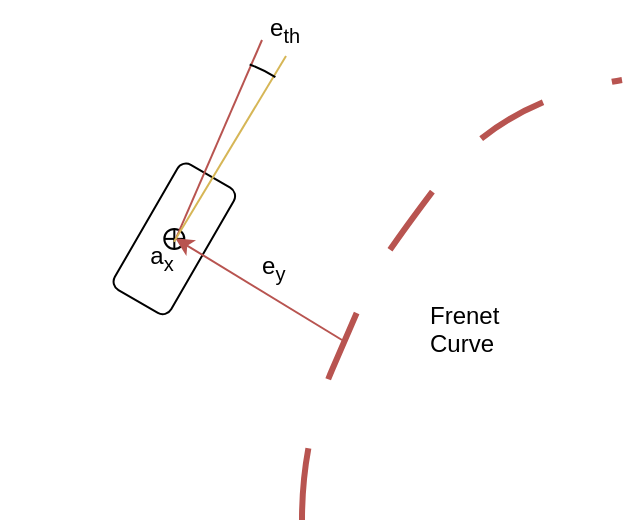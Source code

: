 <mxfile version="21.6.2">
  <diagram name="Page-1" id="OnH2HxPvch0l8OaRGnw7">
    <mxGraphModel dx="777" dy="528" grid="1" gridSize="2" guides="1" tooltips="1" connect="1" arrows="1" fold="1" page="1" pageScale="1" pageWidth="827" pageHeight="1169" math="0" shadow="0">
      <root>
        <mxCell id="0" />
        <mxCell id="1" parent="0" />
        <mxCell id="ZuR12X2DeIc08mKDCGFn-1" value="" style="group" vertex="1" connectable="0" parent="1">
          <mxGeometry x="140" y="239.995" width="68.32" height="78.89" as="geometry" />
        </mxCell>
        <mxCell id="RdYYO0UL_oksXpyvxEGz-2" value="" style="rounded=1;whiteSpace=wrap;html=1;rotation=-60;" parent="ZuR12X2DeIc08mKDCGFn-1" vertex="1">
          <mxGeometry y="23.195" width="72.33" height="32.5" as="geometry" />
        </mxCell>
        <mxCell id="RdYYO0UL_oksXpyvxEGz-11" value="a&lt;sub&gt;x&lt;/sub&gt;" style="text;html=1;strokeColor=none;fillColor=none;align=center;verticalAlign=middle;whiteSpace=wrap;rounded=0;" parent="ZuR12X2DeIc08mKDCGFn-1" vertex="1">
          <mxGeometry y="34.445" width="60" height="30" as="geometry" />
        </mxCell>
        <mxCell id="RdYYO0UL_oksXpyvxEGz-19" value="" style="shape=orEllipse;perimeter=ellipsePerimeter;whiteSpace=wrap;html=1;backgroundOutline=1;" parent="ZuR12X2DeIc08mKDCGFn-1" vertex="1">
          <mxGeometry x="31.16" y="34.445" width="10" height="10" as="geometry" />
        </mxCell>
        <mxCell id="ZuR12X2DeIc08mKDCGFn-6" value="" style="endArrow=none;html=1;curved=1;endFill=0;fillColor=#f8cecc;strokeColor=#b85450;dashed=1;dashPattern=12 12;strokeWidth=3;" edge="1" parent="1">
          <mxGeometry width="50" height="50" relative="1" as="geometry">
            <mxPoint x="240" y="420" as="sourcePoint" />
            <mxPoint x="400" y="200" as="targetPoint" />
            <Array as="points">
              <mxPoint x="240" y="380" />
              <mxPoint x="270" y="310" />
              <mxPoint x="280" y="288.88" />
              <mxPoint x="340" y="210" />
            </Array>
          </mxGeometry>
        </mxCell>
        <mxCell id="ZuR12X2DeIc08mKDCGFn-7" value="Frenet Curve" style="text;whiteSpace=wrap;html=1;" vertex="1" parent="1">
          <mxGeometry x="302" y="304" width="50" height="40" as="geometry" />
        </mxCell>
        <mxCell id="ZuR12X2DeIc08mKDCGFn-8" value="" style="endArrow=none;html=1;rounded=0;exitX=0.556;exitY=0.478;exitDx=0;exitDy=0;exitPerimeter=0;fillColor=#f8cecc;strokeColor=#b85450;strokeWidth=1;endFill=0;startArrow=classic;startFill=1;" edge="1" parent="1" source="RdYYO0UL_oksXpyvxEGz-19">
          <mxGeometry width="50" height="50" relative="1" as="geometry">
            <mxPoint x="190" y="310" as="sourcePoint" />
            <mxPoint x="260" y="330" as="targetPoint" />
          </mxGeometry>
        </mxCell>
        <mxCell id="ZuR12X2DeIc08mKDCGFn-11" value="e&lt;sub&gt;y&lt;/sub&gt;" style="text;whiteSpace=wrap;html=1;" vertex="1" parent="1">
          <mxGeometry x="218.32" y="278.88" width="50" height="40" as="geometry" />
        </mxCell>
        <mxCell id="ZuR12X2DeIc08mKDCGFn-12" value="" style="endArrow=none;html=1;rounded=0;fillColor=#f8cecc;strokeColor=#b85450;strokeWidth=1;exitX=0.556;exitY=0.534;exitDx=0;exitDy=0;exitPerimeter=0;" edge="1" parent="1" source="RdYYO0UL_oksXpyvxEGz-19">
          <mxGeometry width="50" height="50" relative="1" as="geometry">
            <mxPoint x="132" y="382" as="sourcePoint" />
            <mxPoint x="220" y="180" as="targetPoint" />
          </mxGeometry>
        </mxCell>
        <mxCell id="ZuR12X2DeIc08mKDCGFn-14" value="" style="endArrow=none;html=1;rounded=0;fillColor=#fff2cc;strokeColor=#d6b656;" edge="1" parent="1">
          <mxGeometry width="50" height="50" relative="1" as="geometry">
            <mxPoint x="176" y="280.88" as="sourcePoint" />
            <mxPoint x="232" y="188" as="targetPoint" />
          </mxGeometry>
        </mxCell>
        <mxCell id="ZuR12X2DeIc08mKDCGFn-25" value="e&lt;sub&gt;th&lt;/sub&gt;" style="text;whiteSpace=wrap;html=1;" vertex="1" parent="1">
          <mxGeometry x="222" y="160" width="50" height="40" as="geometry" />
        </mxCell>
        <mxCell id="ZuR12X2DeIc08mKDCGFn-27" value="" style="verticalLabelPosition=bottom;verticalAlign=top;html=1;shape=mxgraph.basic.arc;startAngle=0.141;endAngle=0.173;rotation=-30;" vertex="1" parent="1">
          <mxGeometry x="116" y="188" width="144" height="142" as="geometry" />
        </mxCell>
      </root>
    </mxGraphModel>
  </diagram>
</mxfile>

